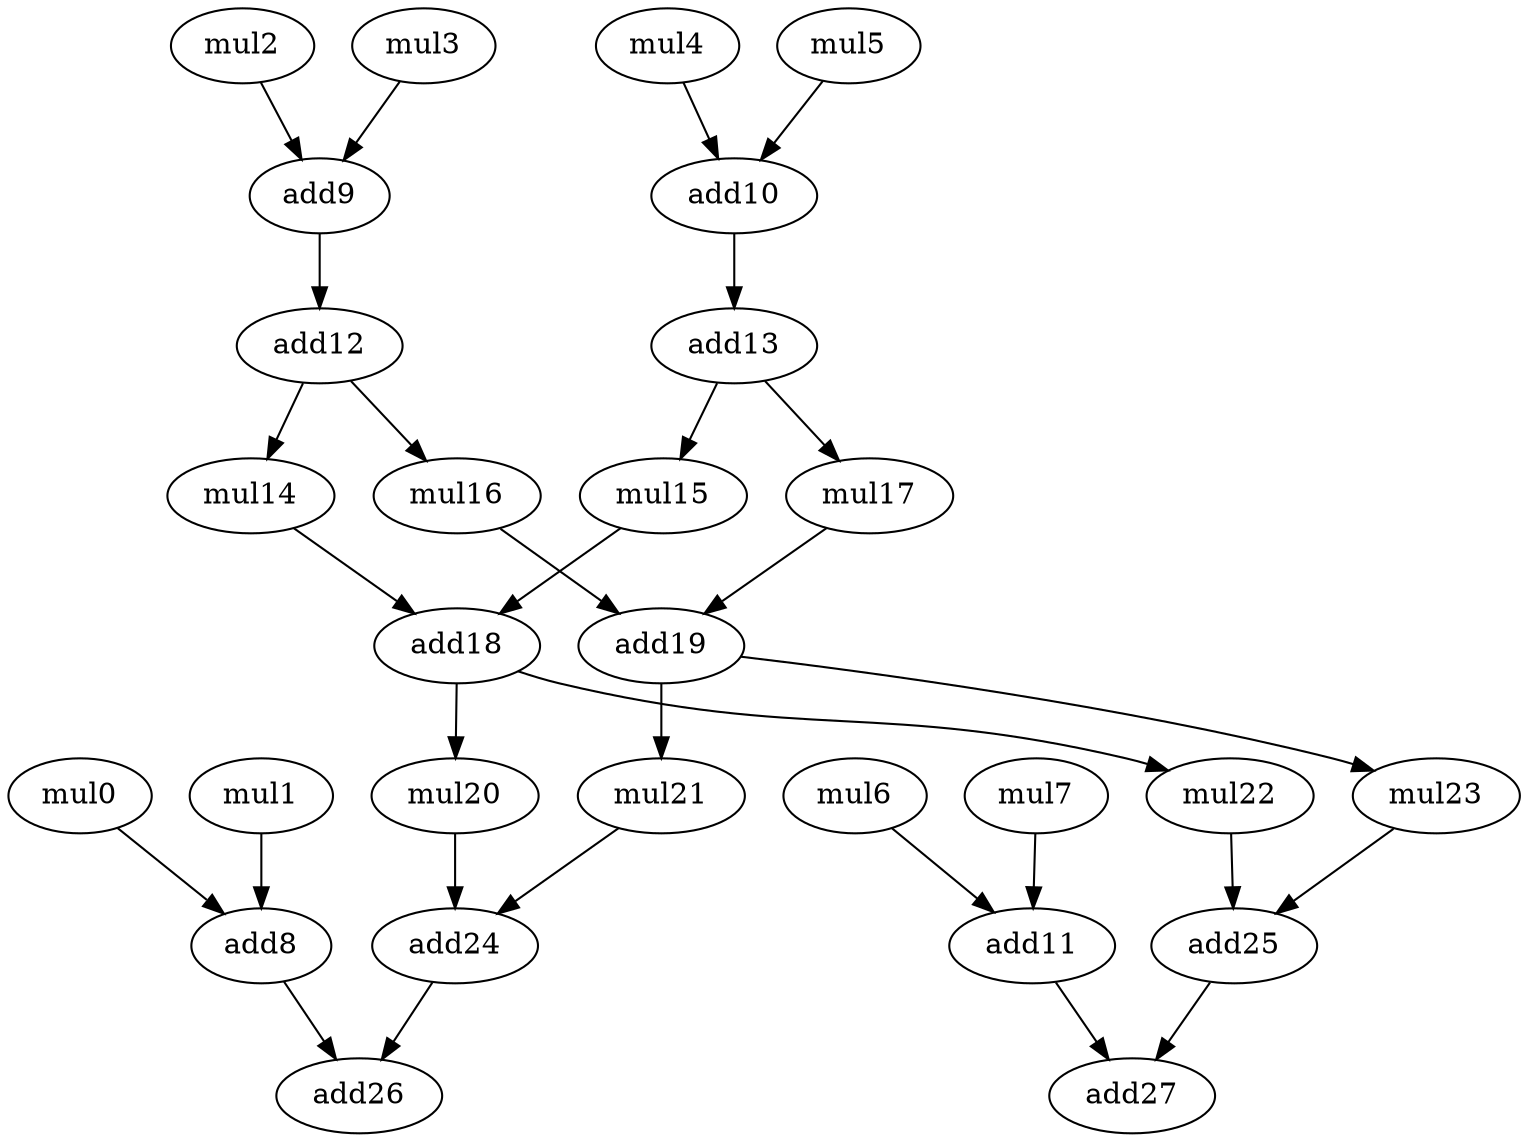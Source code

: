 digraph G {
mul0[opcode=mul,level=5];
mul1[opcode=mul,level=5];
mul2[opcode=mul,level=0];
mul3[opcode=mul,level=0];
mul4[opcode=mul,level=0];
mul5[opcode=mul,level=0];
mul6[opcode=mul,level=5];
mul7[opcode=mul,level=5];
add8[opcode=add,level=6];
add9[opcode=add,level=1];
add10[opcode=add,level=1];
add11[opcode=add,level=6];
add12[opcode=add,level=2];
add13[opcode=add,level=2];
mul14[opcode=mul,level=3];
mul15[opcode=mul,level=3];
mul16[opcode=mul,level=3];
mul17[opcode=mul,level=3];
add18[opcode=add,level=4];
add19[opcode=add,level=4];
mul20[opcode=mul,level=5];
mul21[opcode=mul,level=5];
mul22[opcode=mul,level=5];
mul23[opcode=mul,level=5];
add24[opcode=add,level=6];
add25[opcode=add,level=6];
add26[opcode=add,level=7];
add27[opcode=add,level=7];
mul0->add8[operand=0];
mul1->add8[operand=1];
mul2->add9[operand=0];
mul3->add9[operand=1];
mul4->add10[operand=0];
mul5->add10[operand=1];
mul6->add11[operand=0];
mul7->add11[operand=1];
add8->add26[operand=0];
add9->add12[operand=0];
add10->add13[operand=0];
add11->add27[operand=0];
add12->mul14[operand=0];
add12->mul16[operand=0];
add13->mul15[operand=0];
add13->mul17[operand=0];
mul14->add18[operand=0];
mul15->add18[operand=1];
mul16->add19[operand=0];
mul17->add19[operand=1];
add18->mul20[operand=0];
add18->mul22[operand=0];
add19->mul21[operand=0];
add19->mul23[operand=0];
mul20->add24[operand=0];
mul21->add24[operand=1];
mul22->add25[operand=0];
mul23->add25[operand=1];
add24->add26[operand=1];
add25->add27[operand=1];
}